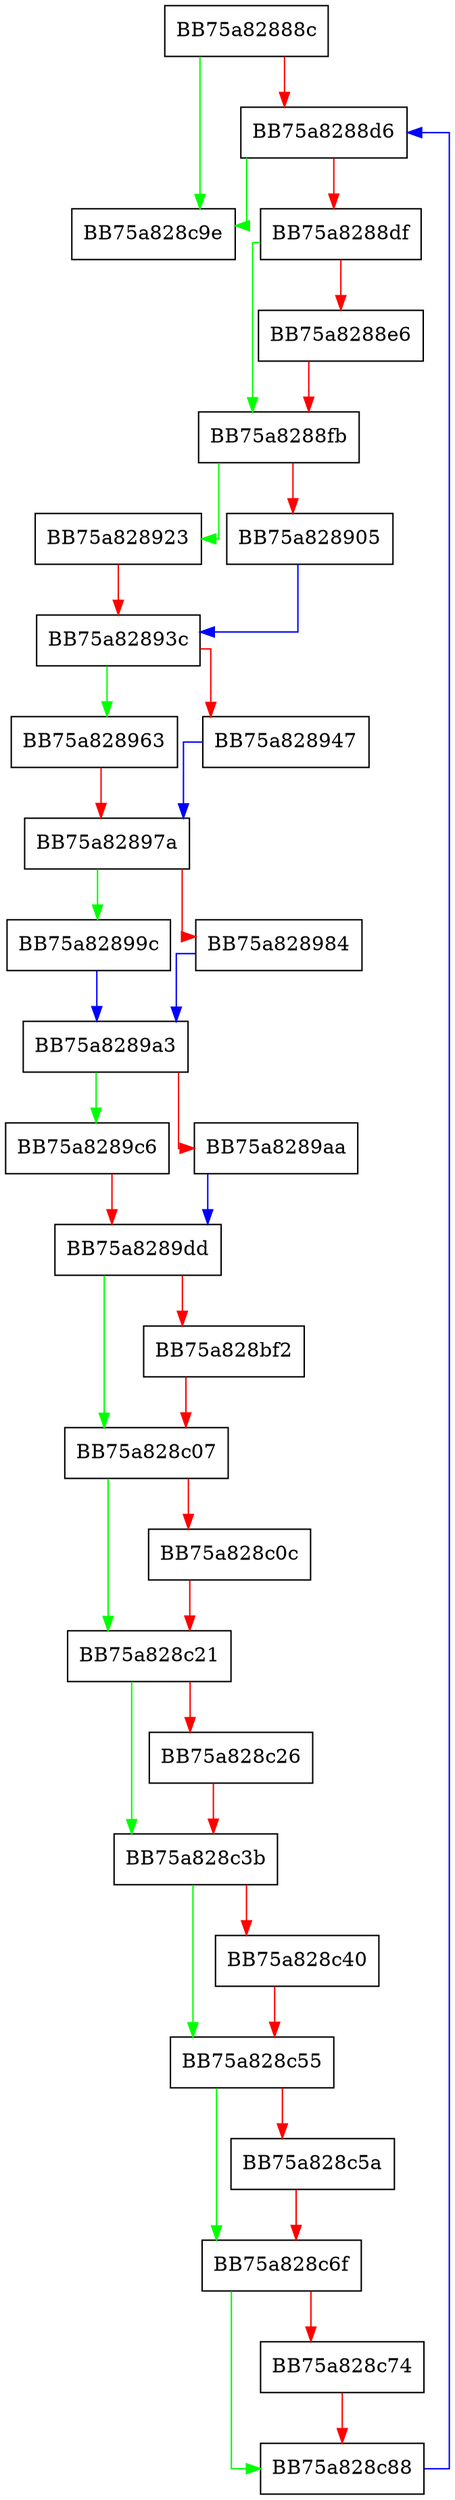 digraph GetRelatedFirewallRemediationString {
  node [shape="box"];
  graph [splines=ortho];
  BB75a82888c -> BB75a828c9e [color="green"];
  BB75a82888c -> BB75a8288d6 [color="red"];
  BB75a8288d6 -> BB75a828c9e [color="green"];
  BB75a8288d6 -> BB75a8288df [color="red"];
  BB75a8288df -> BB75a8288fb [color="green"];
  BB75a8288df -> BB75a8288e6 [color="red"];
  BB75a8288e6 -> BB75a8288fb [color="red"];
  BB75a8288fb -> BB75a828923 [color="green"];
  BB75a8288fb -> BB75a828905 [color="red"];
  BB75a828905 -> BB75a82893c [color="blue"];
  BB75a828923 -> BB75a82893c [color="red"];
  BB75a82893c -> BB75a828963 [color="green"];
  BB75a82893c -> BB75a828947 [color="red"];
  BB75a828947 -> BB75a82897a [color="blue"];
  BB75a828963 -> BB75a82897a [color="red"];
  BB75a82897a -> BB75a82899c [color="green"];
  BB75a82897a -> BB75a828984 [color="red"];
  BB75a828984 -> BB75a8289a3 [color="blue"];
  BB75a82899c -> BB75a8289a3 [color="blue"];
  BB75a8289a3 -> BB75a8289c6 [color="green"];
  BB75a8289a3 -> BB75a8289aa [color="red"];
  BB75a8289aa -> BB75a8289dd [color="blue"];
  BB75a8289c6 -> BB75a8289dd [color="red"];
  BB75a8289dd -> BB75a828c07 [color="green"];
  BB75a8289dd -> BB75a828bf2 [color="red"];
  BB75a828bf2 -> BB75a828c07 [color="red"];
  BB75a828c07 -> BB75a828c21 [color="green"];
  BB75a828c07 -> BB75a828c0c [color="red"];
  BB75a828c0c -> BB75a828c21 [color="red"];
  BB75a828c21 -> BB75a828c3b [color="green"];
  BB75a828c21 -> BB75a828c26 [color="red"];
  BB75a828c26 -> BB75a828c3b [color="red"];
  BB75a828c3b -> BB75a828c55 [color="green"];
  BB75a828c3b -> BB75a828c40 [color="red"];
  BB75a828c40 -> BB75a828c55 [color="red"];
  BB75a828c55 -> BB75a828c6f [color="green"];
  BB75a828c55 -> BB75a828c5a [color="red"];
  BB75a828c5a -> BB75a828c6f [color="red"];
  BB75a828c6f -> BB75a828c88 [color="green"];
  BB75a828c6f -> BB75a828c74 [color="red"];
  BB75a828c74 -> BB75a828c88 [color="red"];
  BB75a828c88 -> BB75a8288d6 [color="blue"];
}
